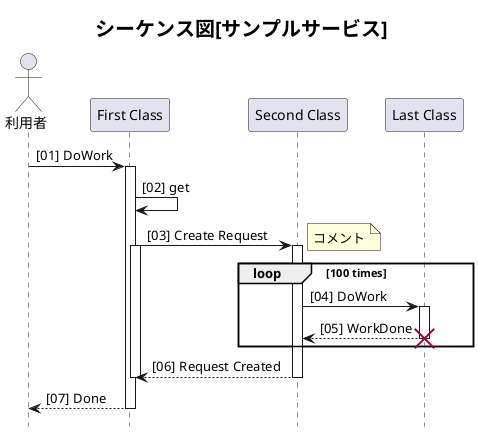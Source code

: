 @startuml
title <b><size 20>シーケンス図[サンプルサービス]

hide footbox

actor 利用者 as user
participant "First Class" as A
participant "Second Class" as B
participant "Last Class" as C

autonumber "[00]"
user -> A: DoWork
activate A

A -> A: get

A -> B: Create Request
note right : コメント

activate A

activate B

loop 100 times
  B -> C: DoWork
  activate C
  C --> B: WorkDone
  destroy C
end

B --> A: Request Created
deactivate B

deactivate A

A --> user: Done
deactivate A

@enduml
